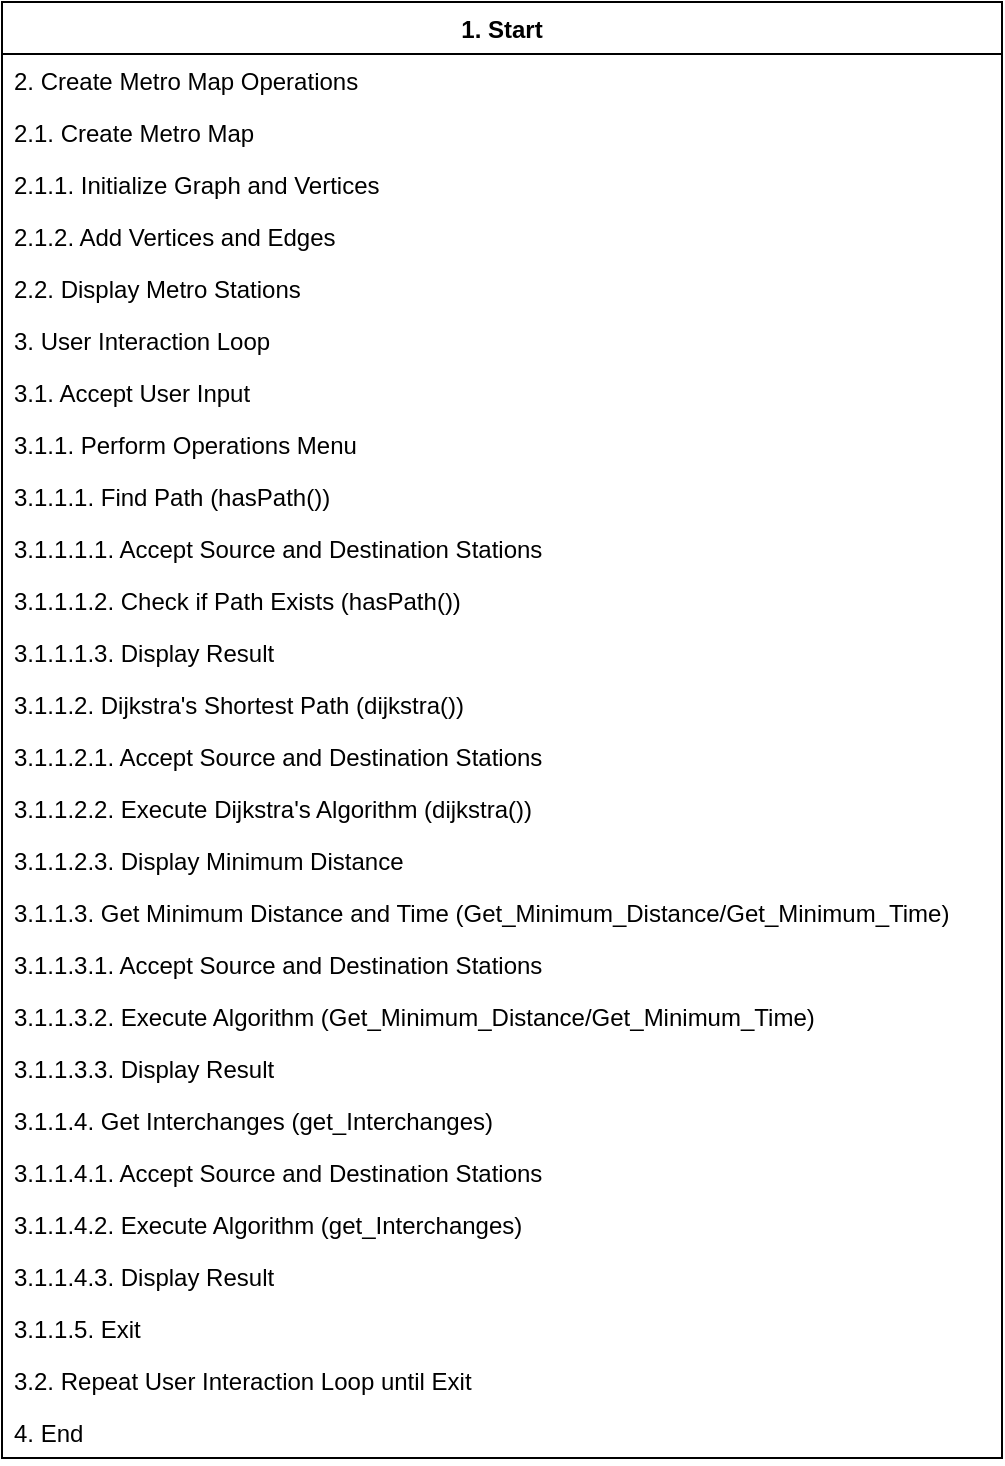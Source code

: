 <mxfile>
    <diagram id="3csEezdpkPgUWqdggnfi" name="Page-1">
        <mxGraphModel dx="935" dy="1713" grid="1" gridSize="10" guides="1" tooltips="1" connect="1" arrows="1" fold="1" page="1" pageScale="1" pageWidth="850" pageHeight="1100" math="0" shadow="0">
            <root>
                <mxCell id="0"/>
                <mxCell id="1" parent="0"/>
                <mxCell id="30" value="1. Start" style="swimlane;fontStyle=1;childLayout=stackLayout;horizontal=1;startSize=26;horizontalStack=0;resizeParent=1;resizeParentMax=0;resizeLast=0;collapsible=1;marginBottom=0;" vertex="1" parent="1">
                    <mxGeometry x="230" y="-198" width="500" height="728" as="geometry"/>
                </mxCell>
                <mxCell id="31" value="2. Create Metro Map Operations" style="text;strokeColor=none;fillColor=none;align=left;verticalAlign=top;spacingLeft=4;spacingRight=4;overflow=hidden;rotatable=0;points=[[0,0.5],[1,0.5]];portConstraint=eastwest;" vertex="1" parent="30">
                    <mxGeometry y="26" width="500" height="26" as="geometry"/>
                </mxCell>
                <mxCell id="32" value="    2.1. Create Metro Map" style="text;strokeColor=none;fillColor=none;align=left;verticalAlign=top;spacingLeft=4;spacingRight=4;overflow=hidden;rotatable=0;points=[[0,0.5],[1,0.5]];portConstraint=eastwest;" vertex="1" parent="30">
                    <mxGeometry y="52" width="500" height="26" as="geometry"/>
                </mxCell>
                <mxCell id="33" value="        2.1.1. Initialize Graph and Vertices" style="text;strokeColor=none;fillColor=none;align=left;verticalAlign=top;spacingLeft=4;spacingRight=4;overflow=hidden;rotatable=0;points=[[0,0.5],[1,0.5]];portConstraint=eastwest;" vertex="1" parent="30">
                    <mxGeometry y="78" width="500" height="26" as="geometry"/>
                </mxCell>
                <mxCell id="34" value="        2.1.2. Add Vertices and Edges" style="text;strokeColor=none;fillColor=none;align=left;verticalAlign=top;spacingLeft=4;spacingRight=4;overflow=hidden;rotatable=0;points=[[0,0.5],[1,0.5]];portConstraint=eastwest;" vertex="1" parent="30">
                    <mxGeometry y="104" width="500" height="26" as="geometry"/>
                </mxCell>
                <mxCell id="35" value="    2.2. Display Metro Stations" style="text;strokeColor=none;fillColor=none;align=left;verticalAlign=top;spacingLeft=4;spacingRight=4;overflow=hidden;rotatable=0;points=[[0,0.5],[1,0.5]];portConstraint=eastwest;" vertex="1" parent="30">
                    <mxGeometry y="130" width="500" height="26" as="geometry"/>
                </mxCell>
                <mxCell id="36" value="3. User Interaction Loop" style="text;strokeColor=none;fillColor=none;align=left;verticalAlign=top;spacingLeft=4;spacingRight=4;overflow=hidden;rotatable=0;points=[[0,0.5],[1,0.5]];portConstraint=eastwest;" vertex="1" parent="30">
                    <mxGeometry y="156" width="500" height="26" as="geometry"/>
                </mxCell>
                <mxCell id="37" value="    3.1. Accept User Input" style="text;strokeColor=none;fillColor=none;align=left;verticalAlign=top;spacingLeft=4;spacingRight=4;overflow=hidden;rotatable=0;points=[[0,0.5],[1,0.5]];portConstraint=eastwest;" vertex="1" parent="30">
                    <mxGeometry y="182" width="500" height="26" as="geometry"/>
                </mxCell>
                <mxCell id="38" value="        3.1.1. Perform Operations Menu" style="text;strokeColor=none;fillColor=none;align=left;verticalAlign=top;spacingLeft=4;spacingRight=4;overflow=hidden;rotatable=0;points=[[0,0.5],[1,0.5]];portConstraint=eastwest;" vertex="1" parent="30">
                    <mxGeometry y="208" width="500" height="26" as="geometry"/>
                </mxCell>
                <mxCell id="39" value="            3.1.1.1. Find Path (hasPath())" style="text;strokeColor=none;fillColor=none;align=left;verticalAlign=top;spacingLeft=4;spacingRight=4;overflow=hidden;rotatable=0;points=[[0,0.5],[1,0.5]];portConstraint=eastwest;" vertex="1" parent="30">
                    <mxGeometry y="234" width="500" height="26" as="geometry"/>
                </mxCell>
                <mxCell id="40" value="                3.1.1.1.1. Accept Source and Destination Stations" style="text;strokeColor=none;fillColor=none;align=left;verticalAlign=top;spacingLeft=4;spacingRight=4;overflow=hidden;rotatable=0;points=[[0,0.5],[1,0.5]];portConstraint=eastwest;" vertex="1" parent="30">
                    <mxGeometry y="260" width="500" height="26" as="geometry"/>
                </mxCell>
                <mxCell id="41" value="                3.1.1.1.2. Check if Path Exists (hasPath())" style="text;strokeColor=none;fillColor=none;align=left;verticalAlign=top;spacingLeft=4;spacingRight=4;overflow=hidden;rotatable=0;points=[[0,0.5],[1,0.5]];portConstraint=eastwest;" vertex="1" parent="30">
                    <mxGeometry y="286" width="500" height="26" as="geometry"/>
                </mxCell>
                <mxCell id="42" value="                3.1.1.1.3. Display Result" style="text;strokeColor=none;fillColor=none;align=left;verticalAlign=top;spacingLeft=4;spacingRight=4;overflow=hidden;rotatable=0;points=[[0,0.5],[1,0.5]];portConstraint=eastwest;" vertex="1" parent="30">
                    <mxGeometry y="312" width="500" height="26" as="geometry"/>
                </mxCell>
                <mxCell id="43" value="            3.1.1.2. Dijkstra's Shortest Path (dijkstra())" style="text;strokeColor=none;fillColor=none;align=left;verticalAlign=top;spacingLeft=4;spacingRight=4;overflow=hidden;rotatable=0;points=[[0,0.5],[1,0.5]];portConstraint=eastwest;" vertex="1" parent="30">
                    <mxGeometry y="338" width="500" height="26" as="geometry"/>
                </mxCell>
                <mxCell id="44" value="                3.1.1.2.1. Accept Source and Destination Stations" style="text;strokeColor=none;fillColor=none;align=left;verticalAlign=top;spacingLeft=4;spacingRight=4;overflow=hidden;rotatable=0;points=[[0,0.5],[1,0.5]];portConstraint=eastwest;" vertex="1" parent="30">
                    <mxGeometry y="364" width="500" height="26" as="geometry"/>
                </mxCell>
                <mxCell id="45" value="                3.1.1.2.2. Execute Dijkstra's Algorithm (dijkstra())" style="text;strokeColor=none;fillColor=none;align=left;verticalAlign=top;spacingLeft=4;spacingRight=4;overflow=hidden;rotatable=0;points=[[0,0.5],[1,0.5]];portConstraint=eastwest;" vertex="1" parent="30">
                    <mxGeometry y="390" width="500" height="26" as="geometry"/>
                </mxCell>
                <mxCell id="46" value="                3.1.1.2.3. Display Minimum Distance" style="text;strokeColor=none;fillColor=none;align=left;verticalAlign=top;spacingLeft=4;spacingRight=4;overflow=hidden;rotatable=0;points=[[0,0.5],[1,0.5]];portConstraint=eastwest;" vertex="1" parent="30">
                    <mxGeometry y="416" width="500" height="26" as="geometry"/>
                </mxCell>
                <mxCell id="47" value="            3.1.1.3. Get Minimum Distance and Time (Get_Minimum_Distance/Get_Minimum_Time)" style="text;strokeColor=none;fillColor=none;align=left;verticalAlign=top;spacingLeft=4;spacingRight=4;overflow=hidden;rotatable=0;points=[[0,0.5],[1,0.5]];portConstraint=eastwest;" vertex="1" parent="30">
                    <mxGeometry y="442" width="500" height="26" as="geometry"/>
                </mxCell>
                <mxCell id="48" value="                3.1.1.3.1. Accept Source and Destination Stations" style="text;strokeColor=none;fillColor=none;align=left;verticalAlign=top;spacingLeft=4;spacingRight=4;overflow=hidden;rotatable=0;points=[[0,0.5],[1,0.5]];portConstraint=eastwest;" vertex="1" parent="30">
                    <mxGeometry y="468" width="500" height="26" as="geometry"/>
                </mxCell>
                <mxCell id="49" value="                3.1.1.3.2. Execute Algorithm (Get_Minimum_Distance/Get_Minimum_Time)" style="text;strokeColor=none;fillColor=none;align=left;verticalAlign=top;spacingLeft=4;spacingRight=4;overflow=hidden;rotatable=0;points=[[0,0.5],[1,0.5]];portConstraint=eastwest;" vertex="1" parent="30">
                    <mxGeometry y="494" width="500" height="26" as="geometry"/>
                </mxCell>
                <mxCell id="50" value="                3.1.1.3.3. Display Result" style="text;strokeColor=none;fillColor=none;align=left;verticalAlign=top;spacingLeft=4;spacingRight=4;overflow=hidden;rotatable=0;points=[[0,0.5],[1,0.5]];portConstraint=eastwest;" vertex="1" parent="30">
                    <mxGeometry y="520" width="500" height="26" as="geometry"/>
                </mxCell>
                <mxCell id="51" value="            3.1.1.4. Get Interchanges (get_Interchanges)" style="text;strokeColor=none;fillColor=none;align=left;verticalAlign=top;spacingLeft=4;spacingRight=4;overflow=hidden;rotatable=0;points=[[0,0.5],[1,0.5]];portConstraint=eastwest;" vertex="1" parent="30">
                    <mxGeometry y="546" width="500" height="26" as="geometry"/>
                </mxCell>
                <mxCell id="52" value="                3.1.1.4.1. Accept Source and Destination Stations" style="text;strokeColor=none;fillColor=none;align=left;verticalAlign=top;spacingLeft=4;spacingRight=4;overflow=hidden;rotatable=0;points=[[0,0.5],[1,0.5]];portConstraint=eastwest;" vertex="1" parent="30">
                    <mxGeometry y="572" width="500" height="26" as="geometry"/>
                </mxCell>
                <mxCell id="53" value="                3.1.1.4.2. Execute Algorithm (get_Interchanges)" style="text;strokeColor=none;fillColor=none;align=left;verticalAlign=top;spacingLeft=4;spacingRight=4;overflow=hidden;rotatable=0;points=[[0,0.5],[1,0.5]];portConstraint=eastwest;" vertex="1" parent="30">
                    <mxGeometry y="598" width="500" height="26" as="geometry"/>
                </mxCell>
                <mxCell id="54" value="                3.1.1.4.3. Display Result" style="text;strokeColor=none;fillColor=none;align=left;verticalAlign=top;spacingLeft=4;spacingRight=4;overflow=hidden;rotatable=0;points=[[0,0.5],[1,0.5]];portConstraint=eastwest;" vertex="1" parent="30">
                    <mxGeometry y="624" width="500" height="26" as="geometry"/>
                </mxCell>
                <mxCell id="55" value="            3.1.1.5. Exit" style="text;strokeColor=none;fillColor=none;align=left;verticalAlign=top;spacingLeft=4;spacingRight=4;overflow=hidden;rotatable=0;points=[[0,0.5],[1,0.5]];portConstraint=eastwest;" vertex="1" parent="30">
                    <mxGeometry y="650" width="500" height="26" as="geometry"/>
                </mxCell>
                <mxCell id="56" value="    3.2. Repeat User Interaction Loop until Exit" style="text;strokeColor=none;fillColor=none;align=left;verticalAlign=top;spacingLeft=4;spacingRight=4;overflow=hidden;rotatable=0;points=[[0,0.5],[1,0.5]];portConstraint=eastwest;" vertex="1" parent="30">
                    <mxGeometry y="676" width="500" height="26" as="geometry"/>
                </mxCell>
                <mxCell id="57" value="4. End" style="text;strokeColor=none;fillColor=none;align=left;verticalAlign=top;spacingLeft=4;spacingRight=4;overflow=hidden;rotatable=0;points=[[0,0.5],[1,0.5]];portConstraint=eastwest;" vertex="1" parent="30">
                    <mxGeometry y="702" width="500" height="26" as="geometry"/>
                </mxCell>
            </root>
        </mxGraphModel>
    </diagram>
</mxfile>
